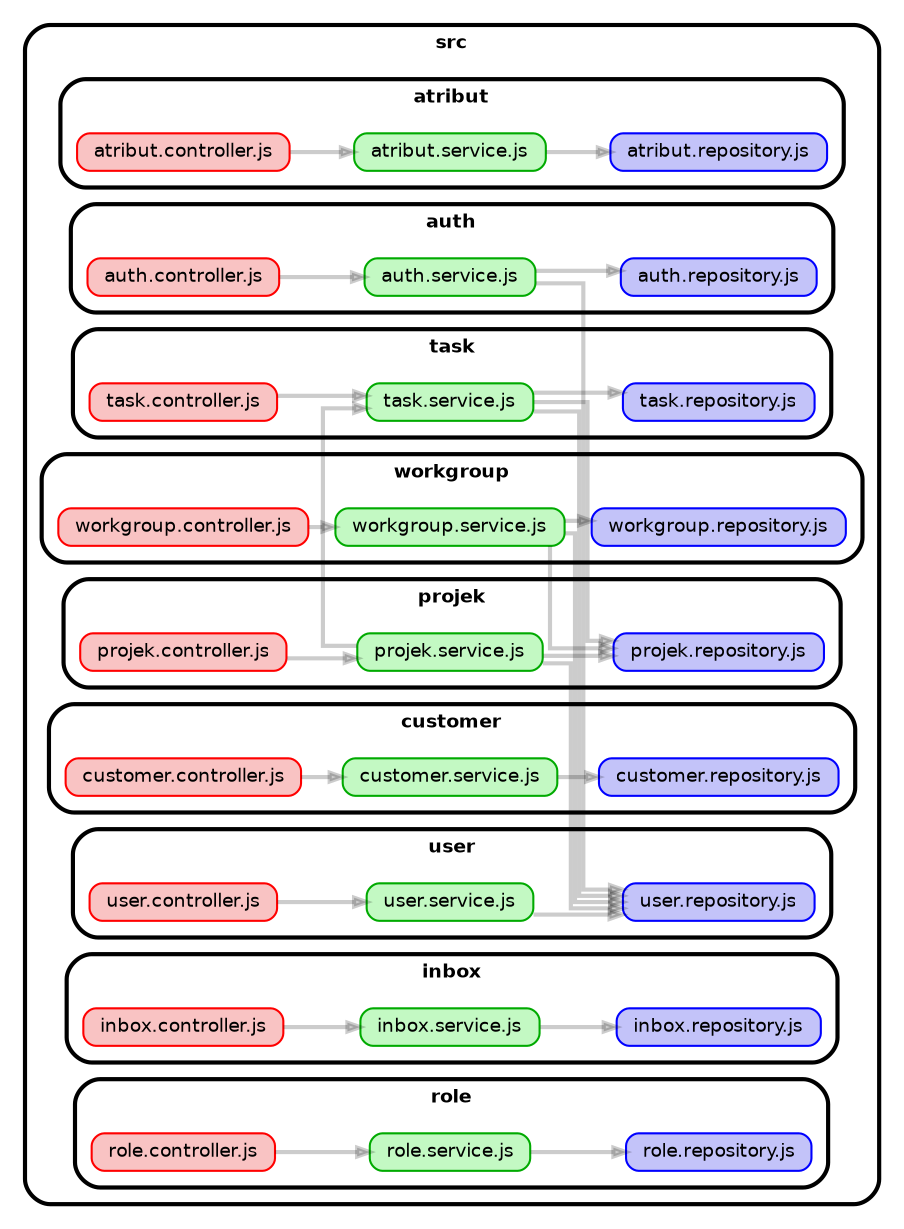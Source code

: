 strict digraph "dependency-cruiser output"{
    rankdir="LR" splines="ortho" overlap="false" nodesep="0.16" ranksep="0.18" fontname="Helvetica-bold" fontsize="9" style="rounded,bold,filled" fillcolor="#ffffff" compound="true"
    node [shape="box" style="rounded, filled" height="0.2" color="black" fillcolor="#ffffcc" fontcolor="black" fontname="Helvetica" fontsize="9"]
    edge [arrowhead="normal" arrowsize="0.6" penwidth="2.0" color="#00000033" fontname="Helvetica" fontsize="9"]

    subgraph "cluster_src" {label="src" subgraph "cluster_src/atribut" {label="atribut" "src/atribut/atribut.controller.js" [label=<atribut.controller.js> tooltip="atribut.controller.js" URL="src/atribut/atribut.controller.js" fillcolor="#f9c3c3" color="#ff0000"] } }
    "src/atribut/atribut.controller.js" -> "src/atribut/atribut.service.js"
    subgraph "cluster_src" {label="src" subgraph "cluster_src/atribut" {label="atribut" "src/atribut/atribut.repository.js" [label=<atribut.repository.js> tooltip="atribut.repository.js" URL="src/atribut/atribut.repository.js" fillcolor="#c3c3f9" color="#0000ff"] } }
    subgraph "cluster_src" {label="src" subgraph "cluster_src/atribut" {label="atribut" "src/atribut/atribut.service.js" [label=<atribut.service.js> tooltip="atribut.service.js" URL="src/atribut/atribut.service.js" fillcolor="#c3f9c3" color="#00aa00"] } }
    "src/atribut/atribut.service.js" -> "src/atribut/atribut.repository.js"
    subgraph "cluster_src" {label="src" subgraph "cluster_src/auth" {label="auth" "src/auth/auth.controller.js" [label=<auth.controller.js> tooltip="auth.controller.js" URL="src/auth/auth.controller.js" fillcolor="#f9c3c3" color="#ff0000"] } }
    "src/auth/auth.controller.js" -> "src/auth/auth.service.js"
    subgraph "cluster_src" {label="src" subgraph "cluster_src/workgroup" {label="workgroup" "src/workgroup/workgroup.controller.js" [label=<workgroup.controller.js> tooltip="workgroup.controller.js" URL="src/workgroup/workgroup.controller.js" fillcolor="#f9c3c3" color="#ff0000"] } }
    "src/workgroup/workgroup.controller.js" -> "src/workgroup/workgroup.service.js"
    subgraph "cluster_src" {label="src" subgraph "cluster_src/task" {label="task" "src/task/task.controller.js" [label=<task.controller.js> tooltip="task.controller.js" URL="src/task/task.controller.js" fillcolor="#f9c3c3" color="#ff0000"] } }
    "src/task/task.controller.js" -> "src/task/task.service.js"
    subgraph "cluster_src" {label="src" subgraph "cluster_src/auth" {label="auth" "src/auth/auth.repository.js" [label=<auth.repository.js> tooltip="auth.repository.js" URL="src/auth/auth.repository.js" fillcolor="#c3c3f9" color="#0000ff"] } }
    subgraph "cluster_src" {label="src" subgraph "cluster_src/auth" {label="auth" "src/auth/auth.service.js" [label=<auth.service.js> tooltip="auth.service.js" URL="src/auth/auth.service.js" fillcolor="#c3f9c3" color="#00aa00"] } }
    "src/auth/auth.service.js" -> "src/user/user.repository.js"
    "src/auth/auth.service.js" -> "src/auth/auth.repository.js"
    subgraph "cluster_src" {label="src" subgraph "cluster_src/customer" {label="customer" "src/customer/customer.controller.js" [label=<customer.controller.js> tooltip="customer.controller.js" URL="src/customer/customer.controller.js" fillcolor="#f9c3c3" color="#ff0000"] } }
    "src/customer/customer.controller.js" -> "src/customer/customer.service.js"
    subgraph "cluster_src" {label="src" subgraph "cluster_src/customer" {label="customer" "src/customer/customer.repository.js" [label=<customer.repository.js> tooltip="customer.repository.js" URL="src/customer/customer.repository.js" fillcolor="#c3c3f9" color="#0000ff"] } }
    subgraph "cluster_src" {label="src" subgraph "cluster_src/customer" {label="customer" "src/customer/customer.service.js" [label=<customer.service.js> tooltip="customer.service.js" URL="src/customer/customer.service.js" fillcolor="#c3f9c3" color="#00aa00"] } }
    "src/customer/customer.service.js" -> "src/customer/customer.repository.js"
    subgraph "cluster_src" {label="src" subgraph "cluster_src/inbox" {label="inbox" "src/inbox/inbox.controller.js" [label=<inbox.controller.js> tooltip="inbox.controller.js" URL="src/inbox/inbox.controller.js" fillcolor="#f9c3c3" color="#ff0000"] } }
    "src/inbox/inbox.controller.js" -> "src/inbox/inbox.service.js"
    subgraph "cluster_src" {label="src" subgraph "cluster_src/inbox" {label="inbox" "src/inbox/inbox.repository.js" [label=<inbox.repository.js> tooltip="inbox.repository.js" URL="src/inbox/inbox.repository.js" fillcolor="#c3c3f9" color="#0000ff"] } }
    subgraph "cluster_src" {label="src" subgraph "cluster_src/inbox" {label="inbox" "src/inbox/inbox.service.js" [label=<inbox.service.js> tooltip="inbox.service.js" URL="src/inbox/inbox.service.js" fillcolor="#c3f9c3" color="#00aa00"] } }
    "src/inbox/inbox.service.js" -> "src/inbox/inbox.repository.js"
    subgraph "cluster_src" {label="src" subgraph "cluster_src/projek" {label="projek" "src/projek/projek.controller.js" [label=<projek.controller.js> tooltip="projek.controller.js" URL="src/projek/projek.controller.js" fillcolor="#f9c3c3" color="#ff0000"] } }
    "src/projek/projek.controller.js" -> "src/projek/projek.service.js"
    subgraph "cluster_src" {label="src" subgraph "cluster_src/projek" {label="projek" "src/projek/projek.repository.js" [label=<projek.repository.js> tooltip="projek.repository.js" URL="src/projek/projek.repository.js" fillcolor="#c3c3f9" color="#0000ff"] } }
    subgraph "cluster_src" {label="src" subgraph "cluster_src/projek" {label="projek" "src/projek/projek.service.js" [label=<projek.service.js> tooltip="projek.service.js" URL="src/projek/projek.service.js" fillcolor="#c3f9c3" color="#00aa00"] } }
    "src/projek/projek.service.js" -> "src/task/task.service.js"
    "src/projek/projek.service.js" -> "src/user/user.repository.js"
    "src/projek/projek.service.js" -> "src/projek/projek.repository.js"
    subgraph "cluster_src" {label="src" subgraph "cluster_src/role" {label="role" "src/role/role.controller.js" [label=<role.controller.js> tooltip="role.controller.js" URL="src/role/role.controller.js" fillcolor="#f9c3c3" color="#ff0000"] } }
    "src/role/role.controller.js" -> "src/role/role.service.js"
    subgraph "cluster_src" {label="src" subgraph "cluster_src/role" {label="role" "src/role/role.repository.js" [label=<role.repository.js> tooltip="role.repository.js" URL="src/role/role.repository.js" fillcolor="#c3c3f9" color="#0000ff"] } }
    subgraph "cluster_src" {label="src" subgraph "cluster_src/role" {label="role" "src/role/role.service.js" [label=<role.service.js> tooltip="role.service.js" URL="src/role/role.service.js" fillcolor="#c3f9c3" color="#00aa00"] } }
    "src/role/role.service.js" -> "src/role/role.repository.js"
    subgraph "cluster_src" {label="src" subgraph "cluster_src/task" {label="task" "src/task/task.repository.js" [label=<task.repository.js> tooltip="task.repository.js" URL="src/task/task.repository.js" fillcolor="#c3c3f9" color="#0000ff"] } }
    subgraph "cluster_src" {label="src" subgraph "cluster_src/task" {label="task" "src/task/task.service.js" [label=<task.service.js> tooltip="task.service.js" URL="src/task/task.service.js" fillcolor="#c3f9c3" color="#00aa00"] } }
    "src/task/task.service.js" -> "src/projek/projek.repository.js"
    "src/task/task.service.js" -> "src/user/user.repository.js"
    "src/task/task.service.js" -> "src/task/task.repository.js"
    subgraph "cluster_src" {label="src" subgraph "cluster_src/user" {label="user" "src/user/user.controller.js" [label=<user.controller.js> tooltip="user.controller.js" URL="src/user/user.controller.js" fillcolor="#f9c3c3" color="#ff0000"] } }
    "src/user/user.controller.js" -> "src/user/user.service.js"
    subgraph "cluster_src" {label="src" subgraph "cluster_src/user" {label="user" "src/user/user.repository.js" [label=<user.repository.js> tooltip="user.repository.js" URL="src/user/user.repository.js" fillcolor="#c3c3f9" color="#0000ff"] } }
    subgraph "cluster_src" {label="src" subgraph "cluster_src/user" {label="user" "src/user/user.service.js" [label=<user.service.js> tooltip="user.service.js" URL="src/user/user.service.js" fillcolor="#c3f9c3" color="#00aa00"] } }
    "src/user/user.service.js" -> "src/user/user.repository.js"
    subgraph "cluster_src" {label="src" subgraph "cluster_src/workgroup" {label="workgroup" "src/workgroup/workgroup.repository.js" [label=<workgroup.repository.js> tooltip="workgroup.repository.js" URL="src/workgroup/workgroup.repository.js" fillcolor="#c3c3f9" color="#0000ff"] } }
    subgraph "cluster_src" {label="src" subgraph "cluster_src/workgroup" {label="workgroup" "src/workgroup/workgroup.service.js" [label=<workgroup.service.js> tooltip="workgroup.service.js" URL="src/workgroup/workgroup.service.js" fillcolor="#c3f9c3" color="#00aa00"] } }
    "src/workgroup/workgroup.service.js" -> "src/projek/projek.repository.js"
    "src/workgroup/workgroup.service.js" -> "src/user/user.repository.js"
    "src/workgroup/workgroup.service.js" -> "src/workgroup/workgroup.repository.js"
}
